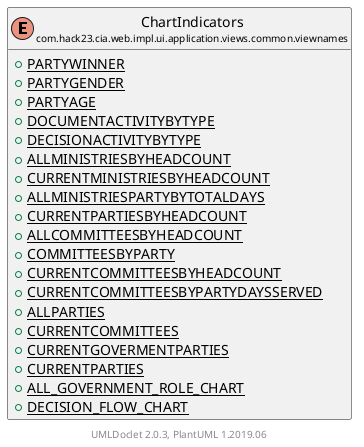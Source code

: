 @startuml
    set namespaceSeparator none
    hide empty fields
    hide empty methods

    enum "<size:14>ChartIndicators\n<size:10>com.hack23.cia.web.impl.ui.application.views.common.viewnames" as com.hack23.cia.web.impl.ui.application.views.common.viewnames.ChartIndicators [[ChartIndicators.html]] {
        {static} +PARTYWINNER
        {static} +PARTYGENDER
        {static} +PARTYAGE
        {static} +DOCUMENTACTIVITYBYTYPE
        {static} +DECISIONACTIVITYBYTYPE
        {static} +ALLMINISTRIESBYHEADCOUNT
        {static} +CURRENTMINISTRIESBYHEADCOUNT
        {static} +ALLMINISTRIESPARTYBYTOTALDAYS
        {static} +CURRENTPARTIESBYHEADCOUNT
        {static} +ALLCOMMITTEESBYHEADCOUNT
        {static} +COMMITTEESBYPARTY
        {static} +CURRENTCOMMITTEESBYHEADCOUNT
        {static} +CURRENTCOMMITTEESBYPARTYDAYSSERVED
        {static} +ALLPARTIES
        {static} +CURRENTCOMMITTEES
        {static} +CURRENTGOVERMENTPARTIES
        {static} +CURRENTPARTIES
        {static} +ALL_GOVERNMENT_ROLE_CHART
        {static} +DECISION_FLOW_CHART
    }

    center footer UMLDoclet 2.0.3, PlantUML 1.2019.06
@enduml
